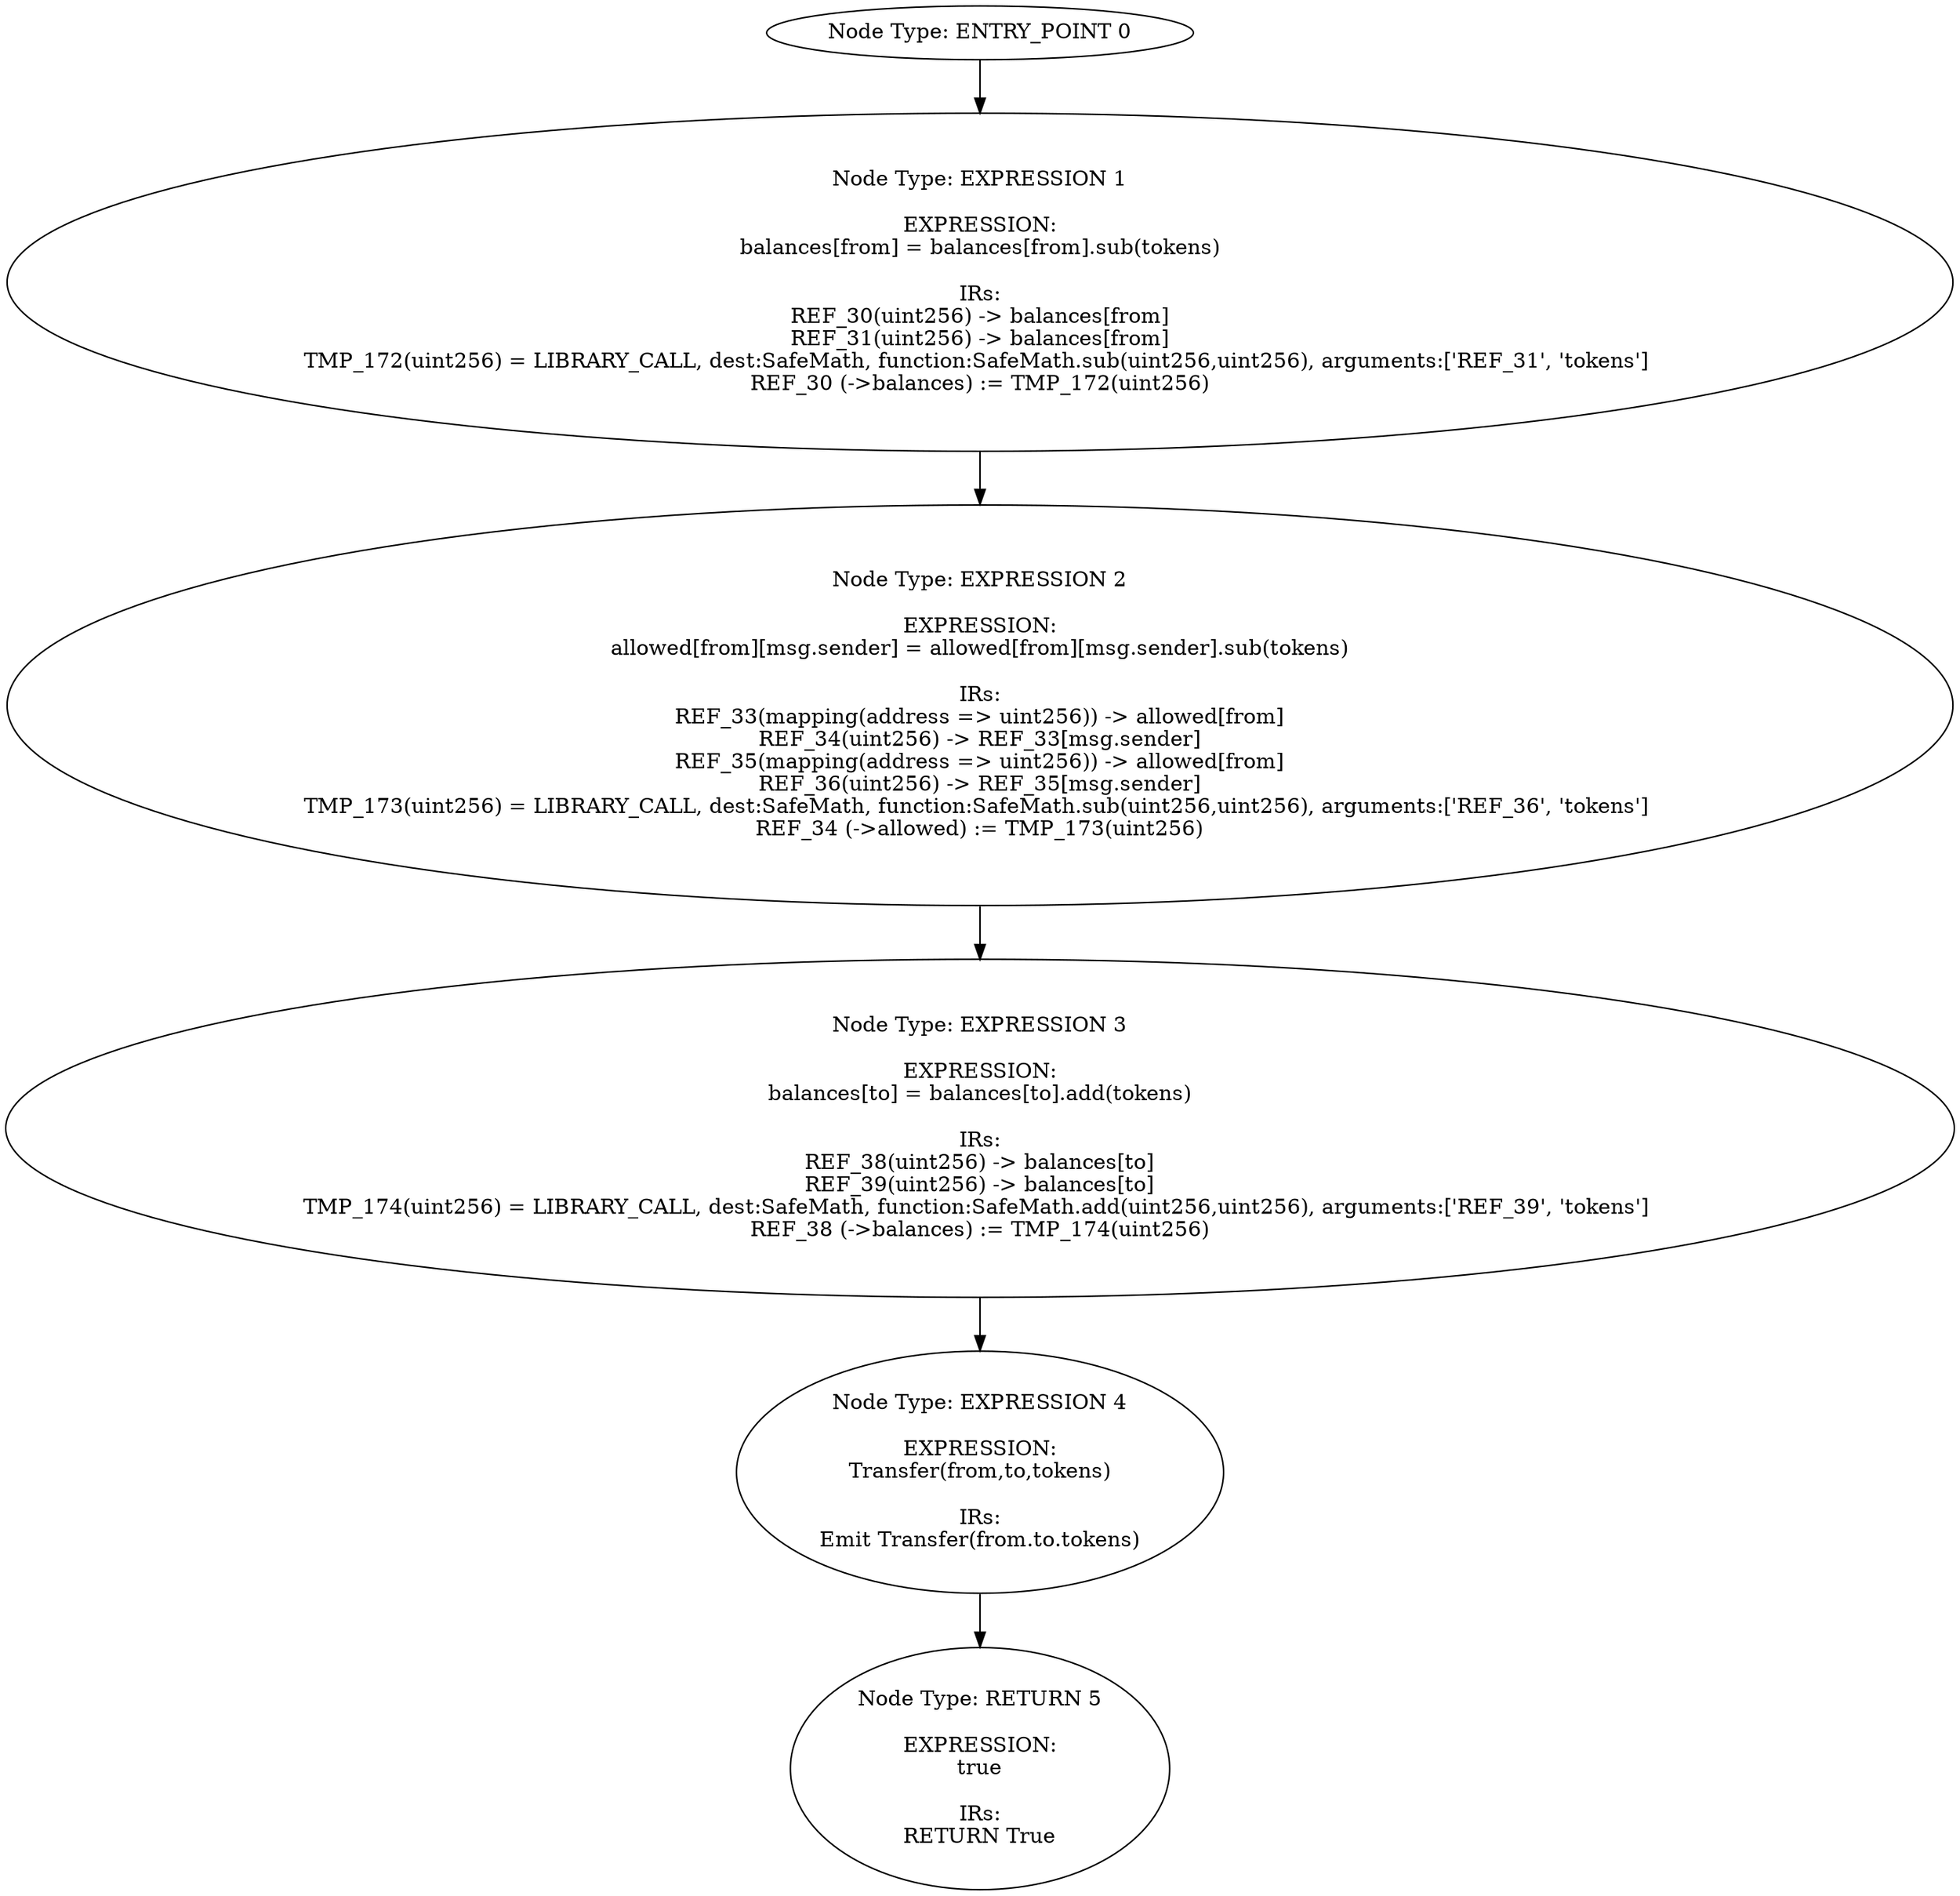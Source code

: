 digraph{
0[label="Node Type: ENTRY_POINT 0
"];
0->1;
1[label="Node Type: EXPRESSION 1

EXPRESSION:
balances[from] = balances[from].sub(tokens)

IRs:
REF_30(uint256) -> balances[from]
REF_31(uint256) -> balances[from]
TMP_172(uint256) = LIBRARY_CALL, dest:SafeMath, function:SafeMath.sub(uint256,uint256), arguments:['REF_31', 'tokens'] 
REF_30 (->balances) := TMP_172(uint256)"];
1->2;
2[label="Node Type: EXPRESSION 2

EXPRESSION:
allowed[from][msg.sender] = allowed[from][msg.sender].sub(tokens)

IRs:
REF_33(mapping(address => uint256)) -> allowed[from]
REF_34(uint256) -> REF_33[msg.sender]
REF_35(mapping(address => uint256)) -> allowed[from]
REF_36(uint256) -> REF_35[msg.sender]
TMP_173(uint256) = LIBRARY_CALL, dest:SafeMath, function:SafeMath.sub(uint256,uint256), arguments:['REF_36', 'tokens'] 
REF_34 (->allowed) := TMP_173(uint256)"];
2->3;
3[label="Node Type: EXPRESSION 3

EXPRESSION:
balances[to] = balances[to].add(tokens)

IRs:
REF_38(uint256) -> balances[to]
REF_39(uint256) -> balances[to]
TMP_174(uint256) = LIBRARY_CALL, dest:SafeMath, function:SafeMath.add(uint256,uint256), arguments:['REF_39', 'tokens'] 
REF_38 (->balances) := TMP_174(uint256)"];
3->4;
4[label="Node Type: EXPRESSION 4

EXPRESSION:
Transfer(from,to,tokens)

IRs:
Emit Transfer(from.to.tokens)"];
4->5;
5[label="Node Type: RETURN 5

EXPRESSION:
true

IRs:
RETURN True"];
}
